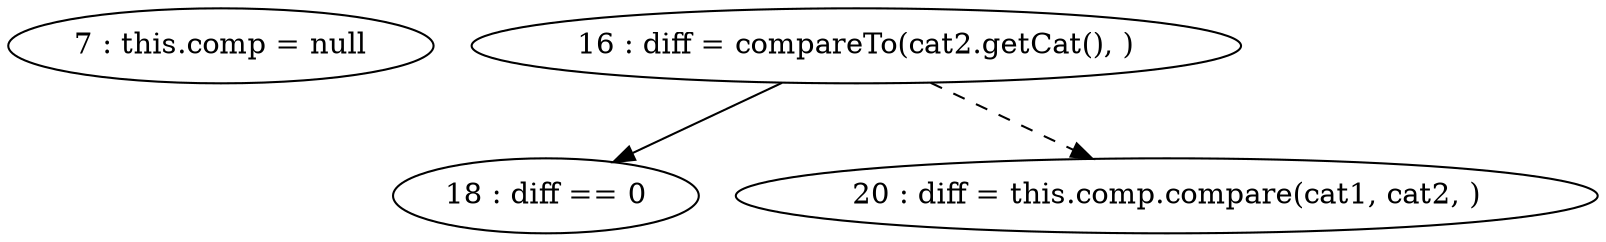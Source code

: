 digraph G {
"7 : this.comp = null"
"16 : diff = compareTo(cat2.getCat(), )"
"16 : diff = compareTo(cat2.getCat(), )" -> "18 : diff == 0"
"16 : diff = compareTo(cat2.getCat(), )" -> "20 : diff = this.comp.compare(cat1, cat2, )" [style=dashed]
"18 : diff == 0"
"20 : diff = this.comp.compare(cat1, cat2, )"
}